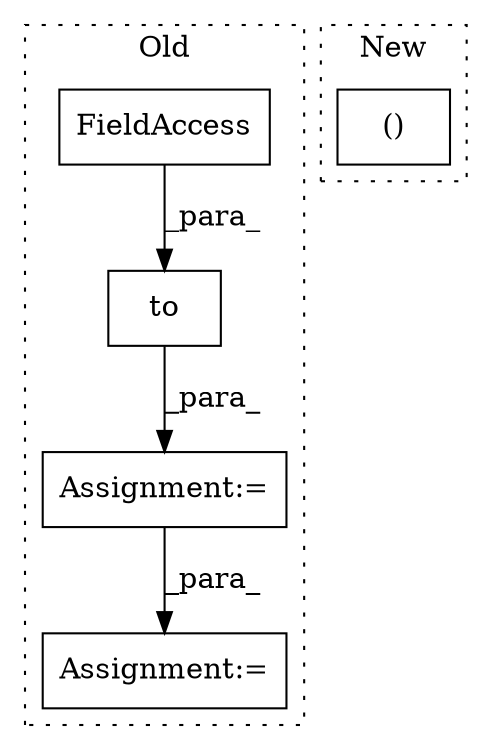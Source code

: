 digraph G {
subgraph cluster0 {
1 [label="to" a="32" s="1911,1921" l="3,1" shape="box"];
3 [label="FieldAccess" a="22" s="1914" l="7" shape="box"];
4 [label="Assignment:=" a="7" s="2287" l="1" shape="box"];
5 [label="Assignment:=" a="7" s="1934" l="1" shape="box"];
label = "Old";
style="dotted";
}
subgraph cluster1 {
2 [label="()" a="106" s="3671" l="57" shape="box"];
label = "New";
style="dotted";
}
1 -> 5 [label="_para_"];
3 -> 1 [label="_para_"];
5 -> 4 [label="_para_"];
}